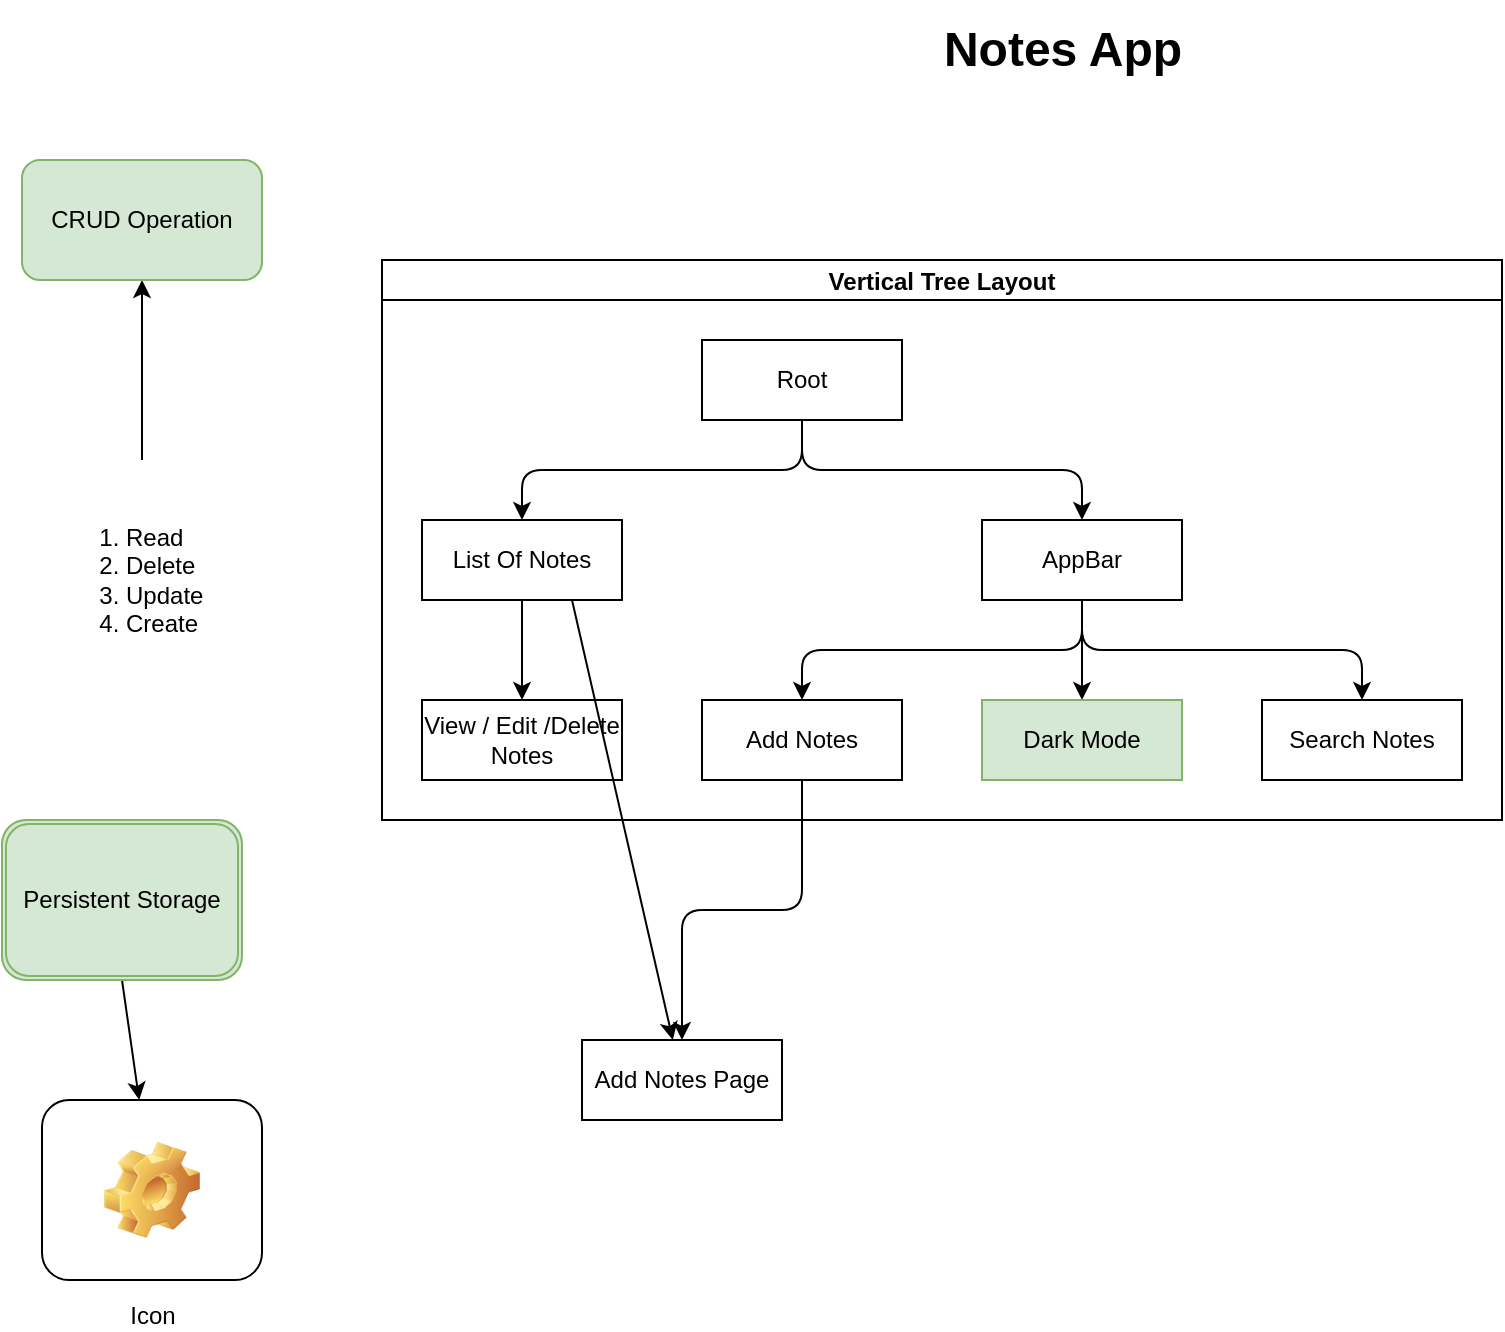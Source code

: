 <mxfile>
    <diagram id="owHmtyhuRX1xeUSnoraB" name="Page-1">
        <mxGraphModel dx="973" dy="1657" grid="1" gridSize="10" guides="1" tooltips="1" connect="1" arrows="1" fold="1" page="1" pageScale="1" pageWidth="827" pageHeight="1169" math="0" shadow="0">
            <root>
                <mxCell id="0"/>
                <mxCell id="1" parent="0"/>
                <mxCell id="2" value="Vertical Tree Layout" style="swimlane;startSize=20;horizontal=1;childLayout=treeLayout;horizontalTree=0;sortEdges=1;resizable=0;containerType=tree;fontSize=12;" vertex="1" parent="1">
                    <mxGeometry x="210" y="-200" width="560" height="280" as="geometry"/>
                </mxCell>
                <mxCell id="3" value="Root" style="whiteSpace=wrap;html=1;" vertex="1" parent="2">
                    <mxGeometry x="160" y="40" width="100" height="40" as="geometry"/>
                </mxCell>
                <mxCell id="4" value="List Of Notes" style="whiteSpace=wrap;html=1;" vertex="1" parent="2">
                    <mxGeometry x="20" y="130" width="100" height="40" as="geometry"/>
                </mxCell>
                <mxCell id="5" value="" style="edgeStyle=elbowEdgeStyle;elbow=vertical;html=1;rounded=1;curved=0;sourcePerimeterSpacing=0;targetPerimeterSpacing=0;startSize=6;endSize=6;" edge="1" parent="2" source="3" target="4">
                    <mxGeometry relative="1" as="geometry"/>
                </mxCell>
                <mxCell id="6" value="AppBar" style="whiteSpace=wrap;html=1;" vertex="1" parent="2">
                    <mxGeometry x="300" y="130" width="100" height="40" as="geometry"/>
                </mxCell>
                <mxCell id="7" value="" style="edgeStyle=elbowEdgeStyle;elbow=vertical;html=1;rounded=1;curved=0;sourcePerimeterSpacing=0;targetPerimeterSpacing=0;startSize=6;endSize=6;" edge="1" parent="2" source="3" target="6">
                    <mxGeometry relative="1" as="geometry"/>
                </mxCell>
                <mxCell id="10" value="" style="edgeStyle=elbowEdgeStyle;elbow=vertical;html=1;rounded=1;curved=0;sourcePerimeterSpacing=0;targetPerimeterSpacing=0;startSize=6;endSize=6;" edge="1" target="11" source="6" parent="2">
                    <mxGeometry relative="1" as="geometry">
                        <mxPoint x="11" y="-120" as="sourcePoint"/>
                    </mxGeometry>
                </mxCell>
                <mxCell id="11" value="Add Notes" style="whiteSpace=wrap;html=1;" vertex="1" parent="2">
                    <mxGeometry x="160" y="220" width="100" height="40" as="geometry"/>
                </mxCell>
                <mxCell id="14" value="" style="edgeStyle=elbowEdgeStyle;elbow=vertical;html=1;rounded=1;curved=0;sourcePerimeterSpacing=0;targetPerimeterSpacing=0;startSize=6;endSize=6;" edge="1" target="15" source="6" parent="2">
                    <mxGeometry relative="1" as="geometry">
                        <mxPoint x="81" y="-30" as="sourcePoint"/>
                    </mxGeometry>
                </mxCell>
                <mxCell id="15" value="Dark Mode" style="whiteSpace=wrap;html=1;fillColor=#d5e8d4;strokeColor=#82b366;" vertex="1" parent="2">
                    <mxGeometry x="300" y="220" width="100" height="40" as="geometry"/>
                </mxCell>
                <mxCell id="16" value="" style="edgeStyle=elbowEdgeStyle;elbow=vertical;html=1;rounded=1;curved=0;sourcePerimeterSpacing=0;targetPerimeterSpacing=0;startSize=6;endSize=6;" edge="1" target="17" source="6" parent="2">
                    <mxGeometry relative="1" as="geometry">
                        <mxPoint x="207" y="-30" as="sourcePoint"/>
                    </mxGeometry>
                </mxCell>
                <mxCell id="17" value="Search Notes" style="whiteSpace=wrap;html=1;" vertex="1" parent="2">
                    <mxGeometry x="440" y="220" width="100" height="40" as="geometry"/>
                </mxCell>
                <mxCell id="18" value="" style="edgeStyle=elbowEdgeStyle;elbow=vertical;html=1;rounded=1;curved=0;sourcePerimeterSpacing=0;targetPerimeterSpacing=0;startSize=6;endSize=6;" edge="1" target="19" source="4" parent="2">
                    <mxGeometry relative="1" as="geometry">
                        <mxPoint x="235" y="-120" as="sourcePoint"/>
                    </mxGeometry>
                </mxCell>
                <mxCell id="19" value="View / Edit /Delete Notes" style="whiteSpace=wrap;html=1;" vertex="1" parent="2">
                    <mxGeometry x="20" y="220" width="100" height="40" as="geometry"/>
                </mxCell>
                <mxCell id="20" value="Notes App" style="text;strokeColor=none;fillColor=none;html=1;fontSize=24;fontStyle=1;verticalAlign=middle;align=center;" vertex="1" parent="1">
                    <mxGeometry x="440" y="-330" width="220" height="50" as="geometry"/>
                </mxCell>
                <mxCell id="26" value="" style="edgeStyle=none;html=1;" edge="1" parent="1" source="22" target="25">
                    <mxGeometry relative="1" as="geometry"/>
                </mxCell>
                <mxCell id="22" value="&lt;ol&gt;&lt;li&gt;Read&lt;/li&gt;&lt;li&gt;Delete&lt;/li&gt;&lt;li&gt;Update&lt;/li&gt;&lt;li&gt;Create&lt;/li&gt;&lt;/ol&gt;" style="text;strokeColor=none;fillColor=none;html=1;whiteSpace=wrap;verticalAlign=middle;overflow=hidden;" vertex="1" parent="1">
                    <mxGeometry x="40" y="-100" width="100" height="120" as="geometry"/>
                </mxCell>
                <mxCell id="25" value="CRUD Operation" style="rounded=1;whiteSpace=wrap;html=1;fillColor=#d5e8d4;strokeColor=#82b366;" vertex="1" parent="1">
                    <mxGeometry x="30" y="-250" width="120" height="60" as="geometry"/>
                </mxCell>
                <mxCell id="29" style="edgeStyle=none;html=1;exitX=0.5;exitY=1;exitDx=0;exitDy=0;" edge="1" parent="1" source="27" target="28">
                    <mxGeometry relative="1" as="geometry"/>
                </mxCell>
                <mxCell id="27" value="Persistent Storage" style="shape=ext;double=1;rounded=1;whiteSpace=wrap;html=1;fillColor=#d5e8d4;strokeColor=#82b366;" vertex="1" parent="1">
                    <mxGeometry x="20" y="80" width="120" height="80" as="geometry"/>
                </mxCell>
                <mxCell id="28" value="Icon" style="icon;html=1;image=img/clipart/Gear_128x128.png" vertex="1" parent="1">
                    <mxGeometry x="40" y="220" width="110" height="90" as="geometry"/>
                </mxCell>
                <mxCell id="13" value="Add Notes Page" style="whiteSpace=wrap;html=1;" vertex="1" parent="1">
                    <mxGeometry x="310" y="190" width="100" height="40" as="geometry"/>
                </mxCell>
                <mxCell id="12" value="" style="edgeStyle=elbowEdgeStyle;elbow=vertical;html=1;rounded=1;curved=0;sourcePerimeterSpacing=0;targetPerimeterSpacing=0;startSize=6;endSize=6;" edge="1" target="13" source="11" parent="1">
                    <mxGeometry relative="1" as="geometry">
                        <mxPoint x="456" y="-230" as="sourcePoint"/>
                    </mxGeometry>
                </mxCell>
                <mxCell id="33" style="edgeStyle=none;html=1;exitX=0.75;exitY=1;exitDx=0;exitDy=0;" edge="1" parent="1" source="4" target="13">
                    <mxGeometry relative="1" as="geometry"/>
                </mxCell>
            </root>
        </mxGraphModel>
    </diagram>
</mxfile>